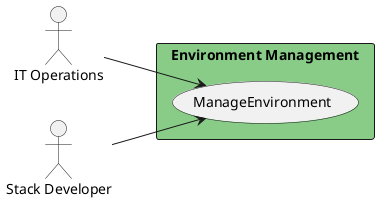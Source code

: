 @startuml

left to right direction
Actor "IT Operations" as ITOperations
Actor "Stack Developer" as StackDeveloper


rectangle "Environment Management" #88cc88 {
usecase "ManageEnvironment" as ManageEnvironment
    ITOperations --> ManageEnvironment
    StackDeveloper --> ManageEnvironment
    }


@enduml
